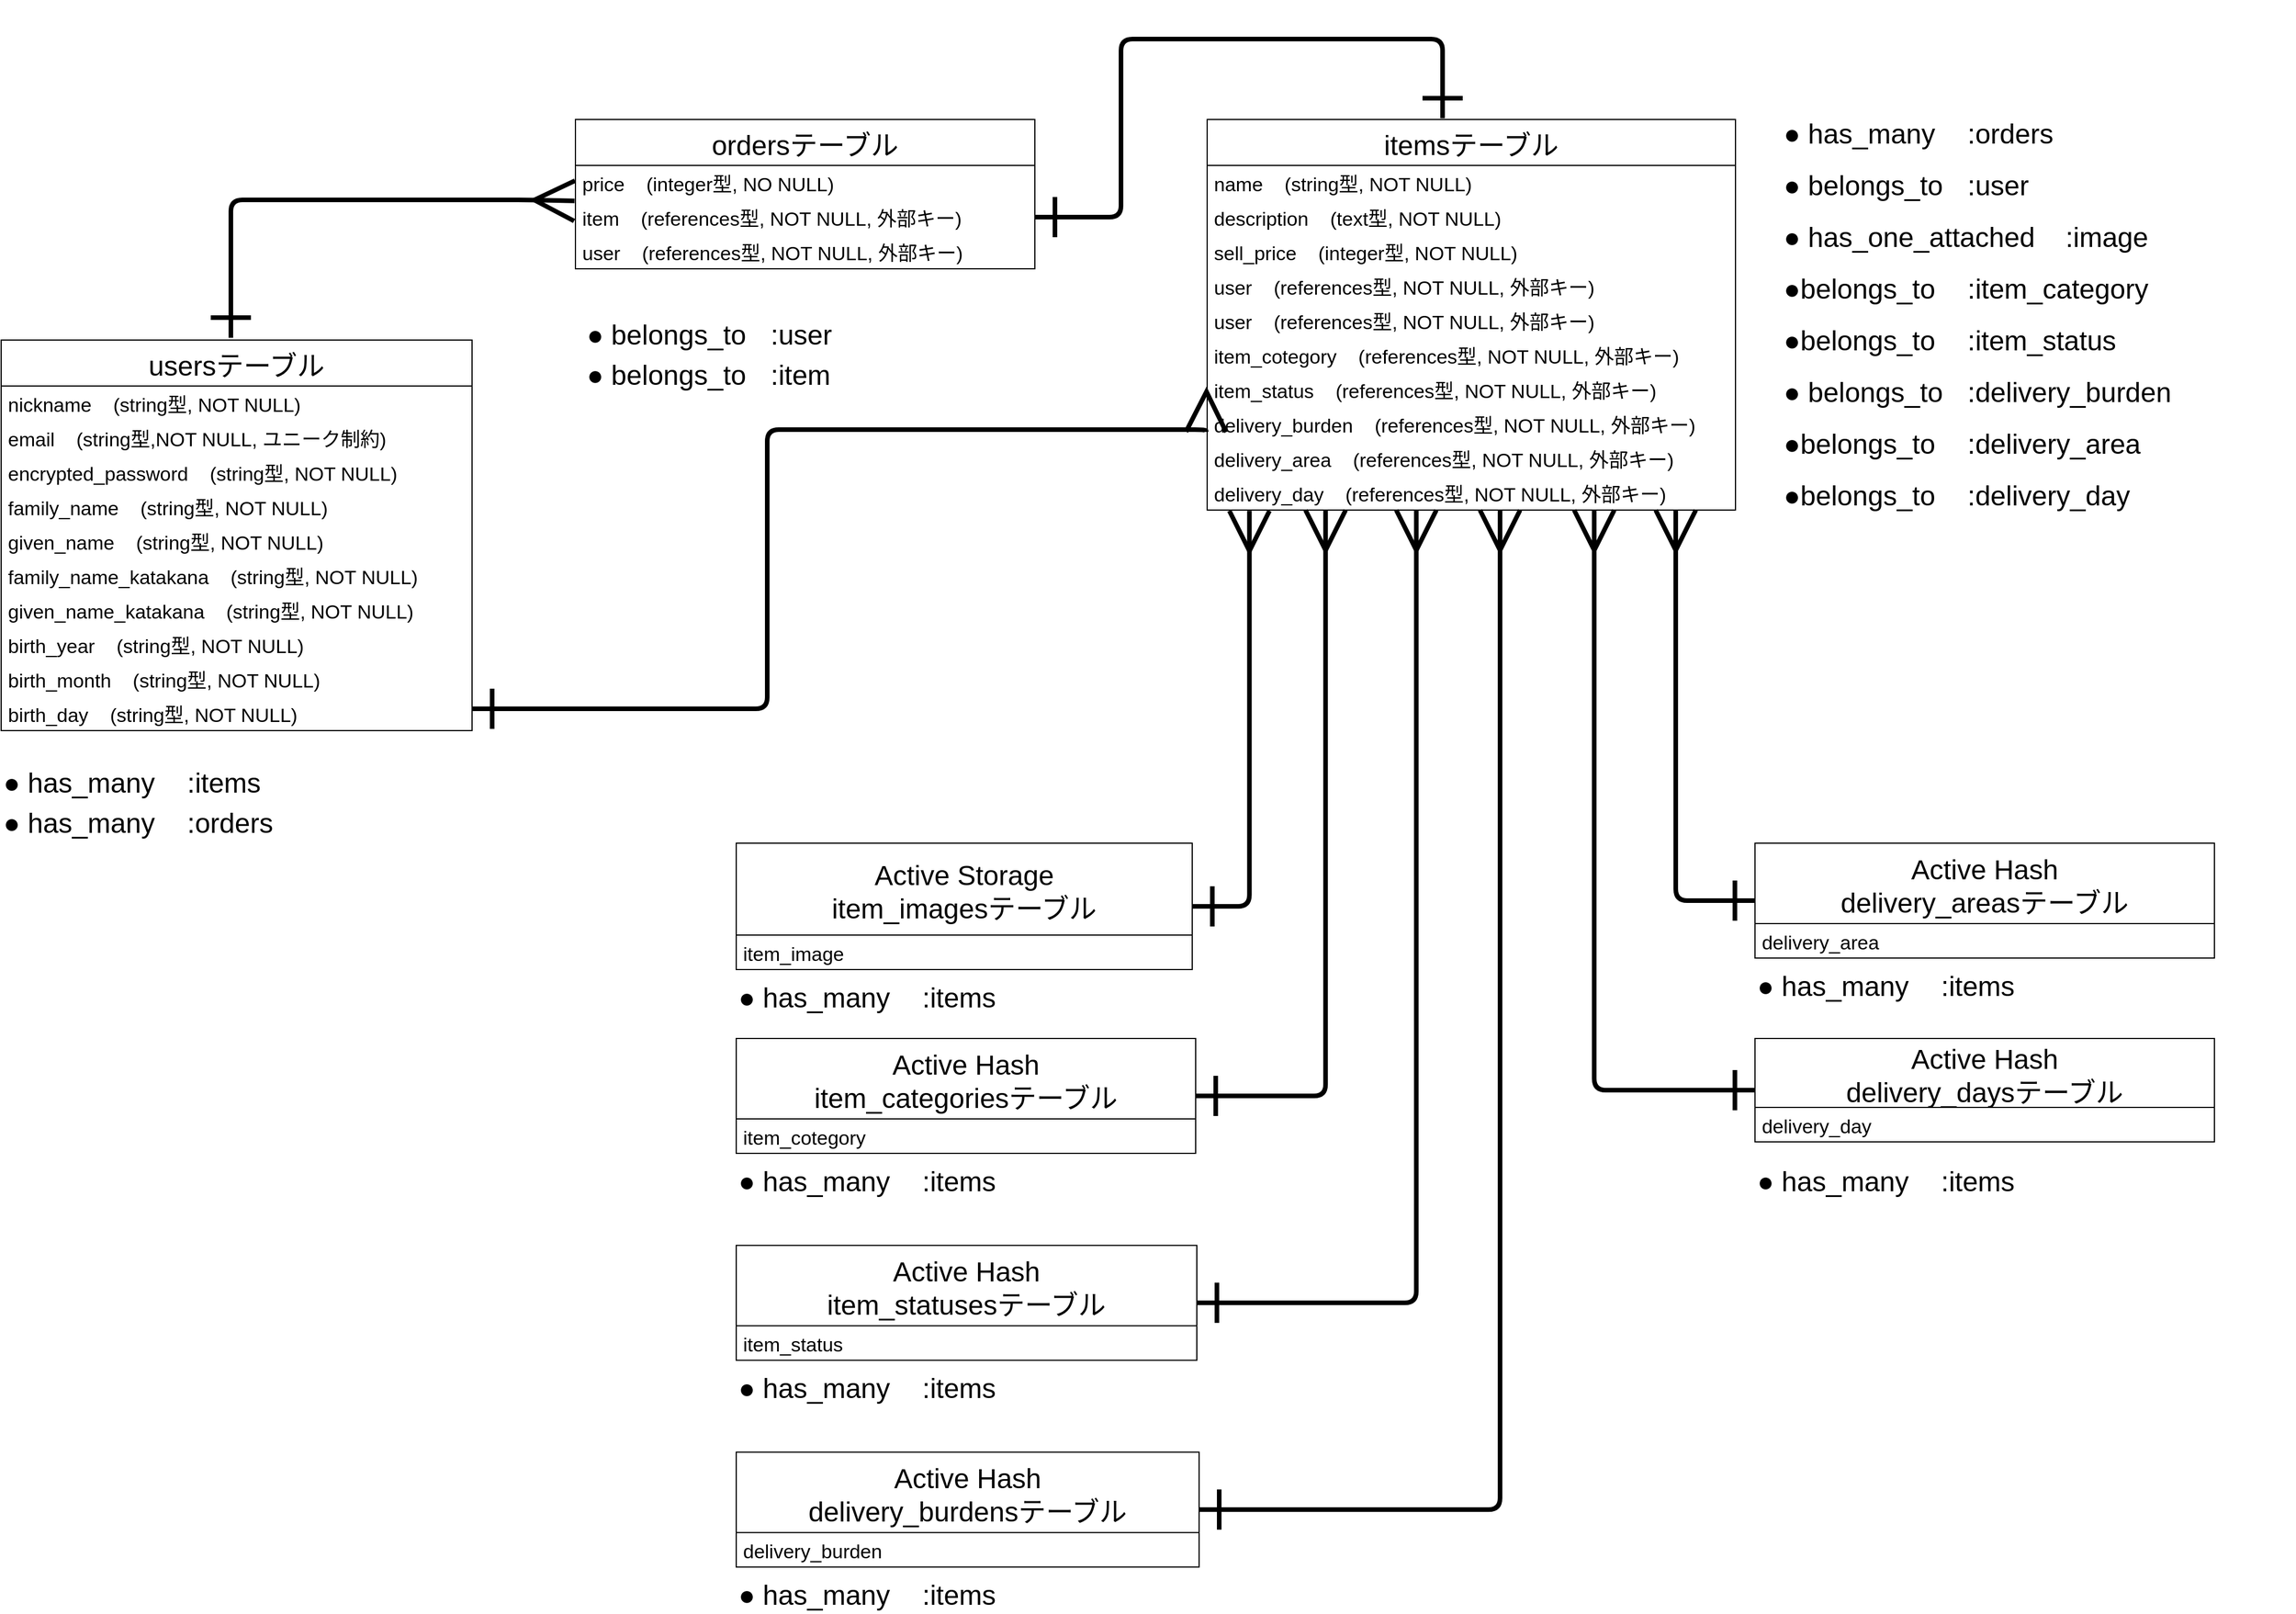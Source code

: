 <mxfile>
    <diagram id="Xmtam2rxInNMQM-JPKnE" name="ページ1">
        <mxGraphModel dx="1456" dy="1114" grid="1" gridSize="10" guides="1" tooltips="1" connect="1" arrows="1" fold="1" page="1" pageScale="1" pageWidth="2336" pageHeight="1654" math="0" shadow="0">
            <root>
                <mxCell id="0"/>
                <mxCell id="1" parent="0"/>
                <mxCell id="59" value="usersテーブル" style="swimlane;fontStyle=0;childLayout=stackLayout;horizontal=1;startSize=40;horizontalStack=0;resizeParent=1;resizeParentMax=0;resizeLast=0;collapsible=1;marginBottom=0;fontSize=24;" vertex="1" parent="1">
                    <mxGeometry x="193" y="432" width="410" height="340" as="geometry">
                        <mxRectangle x="20" y="140" width="110" height="30" as="alternateBounds"/>
                    </mxGeometry>
                </mxCell>
                <mxCell id="72" value="nickname    (string型, NOT NULL)  " style="text;strokeColor=none;fillColor=none;align=left;verticalAlign=middle;spacingLeft=4;spacingRight=4;overflow=hidden;points=[[0,0.5],[1,0.5]];portConstraint=eastwest;rotatable=0;fontSize=17;" vertex="1" parent="59">
                    <mxGeometry y="40" width="410" height="30" as="geometry"/>
                </mxCell>
                <mxCell id="73" value="email    (string型,NOT NULL, ユニーク制約)" style="text;strokeColor=none;fillColor=none;align=left;verticalAlign=middle;spacingLeft=4;spacingRight=4;overflow=hidden;points=[[0,0.5],[1,0.5]];portConstraint=eastwest;rotatable=0;fontSize=17;" vertex="1" parent="59">
                    <mxGeometry y="70" width="410" height="30" as="geometry"/>
                </mxCell>
                <mxCell id="62" value="encrypted_password    (string型, NOT NULL)" style="text;strokeColor=none;fillColor=none;align=left;verticalAlign=middle;spacingLeft=4;spacingRight=4;overflow=hidden;points=[[0,0.5],[1,0.5]];portConstraint=eastwest;rotatable=0;fontSize=17;" vertex="1" parent="59">
                    <mxGeometry y="100" width="410" height="30" as="geometry"/>
                </mxCell>
                <mxCell id="75" value="family_name    (string型, NOT NULL)" style="text;strokeColor=none;fillColor=none;align=left;verticalAlign=middle;spacingLeft=4;spacingRight=4;overflow=hidden;points=[[0,0.5],[1,0.5]];portConstraint=eastwest;rotatable=0;fontSize=17;" vertex="1" parent="59">
                    <mxGeometry y="130" width="410" height="30" as="geometry"/>
                </mxCell>
                <mxCell id="76" value="given_name    (string型, NOT NULL)" style="text;strokeColor=none;fillColor=none;align=left;verticalAlign=middle;spacingLeft=4;spacingRight=4;overflow=hidden;points=[[0,0.5],[1,0.5]];portConstraint=eastwest;rotatable=0;fontSize=17;" vertex="1" parent="59">
                    <mxGeometry y="160" width="410" height="30" as="geometry"/>
                </mxCell>
                <mxCell id="77" value="family_name_katakana    (string型, NOT NULL)" style="text;strokeColor=none;fillColor=none;align=left;verticalAlign=middle;spacingLeft=4;spacingRight=4;overflow=hidden;points=[[0,0.5],[1,0.5]];portConstraint=eastwest;rotatable=0;fontSize=17;" vertex="1" parent="59">
                    <mxGeometry y="190" width="410" height="30" as="geometry"/>
                </mxCell>
                <mxCell id="78" value="given_name_katakana    (string型, NOT NULL)" style="text;strokeColor=none;fillColor=none;align=left;verticalAlign=middle;spacingLeft=4;spacingRight=4;overflow=hidden;points=[[0,0.5],[1,0.5]];portConstraint=eastwest;rotatable=0;fontSize=17;" vertex="1" parent="59">
                    <mxGeometry y="220" width="410" height="30" as="geometry"/>
                </mxCell>
                <mxCell id="79" value="birth_year    (string型, NOT NULL)" style="text;strokeColor=none;fillColor=none;align=left;verticalAlign=middle;spacingLeft=4;spacingRight=4;overflow=hidden;points=[[0,0.5],[1,0.5]];portConstraint=eastwest;rotatable=0;fontSize=17;" vertex="1" parent="59">
                    <mxGeometry y="250" width="410" height="30" as="geometry"/>
                </mxCell>
                <mxCell id="80" value="birth_month    (string型, NOT NULL)" style="text;strokeColor=none;fillColor=none;align=left;verticalAlign=middle;spacingLeft=4;spacingRight=4;overflow=hidden;points=[[0,0.5],[1,0.5]];portConstraint=eastwest;rotatable=0;fontSize=17;" vertex="1" parent="59">
                    <mxGeometry y="280" width="410" height="30" as="geometry"/>
                </mxCell>
                <mxCell id="81" value="birth_day    (string型, NOT NULL)" style="text;strokeColor=none;fillColor=none;align=left;verticalAlign=middle;spacingLeft=4;spacingRight=4;overflow=hidden;points=[[0,0.5],[1,0.5]];portConstraint=eastwest;rotatable=0;fontSize=17;" vertex="1" parent="59">
                    <mxGeometry y="310" width="410" height="30" as="geometry"/>
                </mxCell>
                <mxCell id="82" value="itemsテーブル" style="swimlane;fontStyle=0;childLayout=stackLayout;horizontal=1;startSize=40;horizontalStack=0;resizeParent=1;resizeParentMax=0;resizeLast=0;collapsible=1;marginBottom=0;fontSize=24;" vertex="1" parent="1">
                    <mxGeometry x="1243" y="240" width="460" height="340" as="geometry">
                        <mxRectangle x="20" y="140" width="110" height="30" as="alternateBounds"/>
                    </mxGeometry>
                </mxCell>
                <mxCell id="83" value="name    (string型, NOT NULL)" style="text;strokeColor=none;fillColor=none;align=left;verticalAlign=middle;spacingLeft=4;spacingRight=4;overflow=hidden;points=[[0,0.5],[1,0.5]];portConstraint=eastwest;rotatable=0;fontSize=17;" vertex="1" parent="82">
                    <mxGeometry y="40" width="460" height="30" as="geometry"/>
                </mxCell>
                <mxCell id="84" value="description    (text型, NOT NULL)" style="text;strokeColor=none;fillColor=none;align=left;verticalAlign=middle;spacingLeft=4;spacingRight=4;overflow=hidden;points=[[0,0.5],[1,0.5]];portConstraint=eastwest;rotatable=0;fontSize=17;" vertex="1" parent="82">
                    <mxGeometry y="70" width="460" height="30" as="geometry"/>
                </mxCell>
                <mxCell id="85" value="sell_price    (integer型, NOT NULL)" style="text;strokeColor=none;fillColor=none;align=left;verticalAlign=middle;spacingLeft=4;spacingRight=4;overflow=hidden;points=[[0,0.5],[1,0.5]];portConstraint=eastwest;rotatable=0;fontSize=17;" vertex="1" parent="82">
                    <mxGeometry y="100" width="460" height="30" as="geometry"/>
                </mxCell>
                <mxCell id="227" value="user    (references型, NOT NULL, 外部キー)" style="text;strokeColor=none;fillColor=none;align=left;verticalAlign=middle;spacingLeft=4;spacingRight=4;overflow=hidden;points=[[0,0.5],[1,0.5]];portConstraint=eastwest;rotatable=0;fontSize=17;" vertex="1" parent="82">
                    <mxGeometry y="130" width="460" height="30" as="geometry"/>
                </mxCell>
                <mxCell id="228" value="user    (references型, NOT NULL, 外部キー)" style="text;strokeColor=none;fillColor=none;align=left;verticalAlign=middle;spacingLeft=4;spacingRight=4;overflow=hidden;points=[[0,0.5],[1,0.5]];portConstraint=eastwest;rotatable=0;fontSize=17;" vertex="1" parent="82">
                    <mxGeometry y="160" width="460" height="30" as="geometry"/>
                </mxCell>
                <mxCell id="229" value="item_cotegory    (references型, NOT NULL, 外部キー)" style="text;strokeColor=none;fillColor=none;align=left;verticalAlign=middle;spacingLeft=4;spacingRight=4;overflow=hidden;points=[[0,0.5],[1,0.5]];portConstraint=eastwest;rotatable=0;fontSize=17;" vertex="1" parent="82">
                    <mxGeometry y="190" width="460" height="30" as="geometry"/>
                </mxCell>
                <mxCell id="230" value="item_status    (references型, NOT NULL, 外部キー)" style="text;strokeColor=none;fillColor=none;align=left;verticalAlign=middle;spacingLeft=4;spacingRight=4;overflow=hidden;points=[[0,0.5],[1,0.5]];portConstraint=eastwest;rotatable=0;fontSize=17;" vertex="1" parent="82">
                    <mxGeometry y="220" width="460" height="30" as="geometry"/>
                </mxCell>
                <mxCell id="231" value="delivery_burden    (references型, NOT NULL, 外部キー)" style="text;strokeColor=none;fillColor=none;align=left;verticalAlign=middle;spacingLeft=4;spacingRight=4;overflow=hidden;points=[[0,0.5],[1,0.5]];portConstraint=eastwest;rotatable=0;fontSize=17;" vertex="1" parent="82">
                    <mxGeometry y="250" width="460" height="30" as="geometry"/>
                </mxCell>
                <mxCell id="232" value="delivery_area    (references型, NOT NULL, 外部キー)" style="text;strokeColor=none;fillColor=none;align=left;verticalAlign=middle;spacingLeft=4;spacingRight=4;overflow=hidden;points=[[0,0.5],[1,0.5]];portConstraint=eastwest;rotatable=0;fontSize=17;" vertex="1" parent="82">
                    <mxGeometry y="280" width="460" height="30" as="geometry"/>
                </mxCell>
                <mxCell id="233" value="delivery_day    (references型, NOT NULL, 外部キー)" style="text;strokeColor=none;fillColor=none;align=left;verticalAlign=middle;spacingLeft=4;spacingRight=4;overflow=hidden;points=[[0,0.5],[1,0.5]];portConstraint=eastwest;rotatable=0;fontSize=17;" vertex="1" parent="82">
                    <mxGeometry y="310" width="460" height="30" as="geometry"/>
                </mxCell>
                <mxCell id="94" value="ordersテーブル" style="swimlane;fontStyle=0;childLayout=stackLayout;horizontal=1;startSize=40;horizontalStack=0;resizeParent=1;resizeParentMax=0;resizeLast=0;collapsible=1;marginBottom=0;fontSize=24;" vertex="1" parent="1">
                    <mxGeometry x="693" y="240" width="400" height="130" as="geometry">
                        <mxRectangle x="20" y="140" width="110" height="30" as="alternateBounds"/>
                    </mxGeometry>
                </mxCell>
                <mxCell id="95" value="price    (integer型, NO NULL)" style="text;strokeColor=none;fillColor=none;align=left;verticalAlign=middle;spacingLeft=4;spacingRight=4;overflow=hidden;points=[[0,0.5],[1,0.5]];portConstraint=eastwest;rotatable=0;fontSize=17;" vertex="1" parent="94">
                    <mxGeometry y="40" width="400" height="30" as="geometry"/>
                </mxCell>
                <mxCell id="96" value="item    (references型, NOT NULL, 外部キー)" style="text;strokeColor=none;fillColor=none;align=left;verticalAlign=middle;spacingLeft=4;spacingRight=4;overflow=hidden;points=[[0,0.5],[1,0.5]];portConstraint=eastwest;rotatable=0;fontSize=17;" vertex="1" parent="94">
                    <mxGeometry y="70" width="400" height="30" as="geometry"/>
                </mxCell>
                <mxCell id="97" value="user    (references型, NOT NULL, 外部キー)" style="text;strokeColor=none;fillColor=none;align=left;verticalAlign=middle;spacingLeft=4;spacingRight=4;overflow=hidden;points=[[0,0.5],[1,0.5]];portConstraint=eastwest;rotatable=0;fontSize=17;" vertex="1" parent="94">
                    <mxGeometry y="100" width="400" height="30" as="geometry"/>
                </mxCell>
                <mxCell id="108" style="edgeStyle=orthogonalEdgeStyle;html=1;jumpSize=7;strokeWidth=4;endArrow=ERmany;endFill=0;endSize=30;fontSize=15;startArrow=ERone;startFill=0;startSize=30;entryX=-0.002;entryY=0.028;entryDx=0;entryDy=0;entryPerimeter=0;" edge="1" parent="1" target="96">
                    <mxGeometry relative="1" as="geometry">
                        <mxPoint x="393" y="430" as="sourcePoint"/>
                        <mxPoint x="653" y="295" as="targetPoint"/>
                        <Array as="points">
                            <mxPoint x="393" y="310"/>
                            <mxPoint x="653" y="310"/>
                        </Array>
                    </mxGeometry>
                </mxCell>
                <mxCell id="118" value="Active Storage&#10;item_imagesテーブル" style="swimlane;fontStyle=0;childLayout=stackLayout;horizontal=1;startSize=80;horizontalStack=0;resizeParent=1;resizeParentMax=0;resizeLast=0;collapsible=1;marginBottom=0;fontSize=24;" vertex="1" parent="1">
                    <mxGeometry x="833" y="870" width="397" height="110" as="geometry"/>
                </mxCell>
                <mxCell id="119" value="item_image" style="text;strokeColor=none;fillColor=none;align=left;verticalAlign=middle;spacingLeft=4;spacingRight=4;overflow=hidden;points=[[0,0.5],[1,0.5]];portConstraint=eastwest;rotatable=0;fontSize=17;" vertex="1" parent="118">
                    <mxGeometry y="80" width="397" height="30" as="geometry"/>
                </mxCell>
                <mxCell id="146" value="Active Hash&#10;item_categoriesテーブル" style="swimlane;fontStyle=0;childLayout=stackLayout;horizontal=1;startSize=70;horizontalStack=0;resizeParent=1;resizeParentMax=0;resizeLast=0;collapsible=1;marginBottom=0;fontSize=24;" vertex="1" parent="1">
                    <mxGeometry x="833" y="1040" width="400" height="100" as="geometry"/>
                </mxCell>
                <mxCell id="147" value="item_cotegory" style="text;strokeColor=none;fillColor=none;align=left;verticalAlign=middle;spacingLeft=4;spacingRight=4;overflow=hidden;points=[[0,0.5],[1,0.5]];portConstraint=eastwest;rotatable=0;fontSize=17;" vertex="1" parent="146">
                    <mxGeometry y="70" width="400" height="30" as="geometry"/>
                </mxCell>
                <mxCell id="152" value="Active Hash&#10;item_statusesテーブル" style="swimlane;fontStyle=0;childLayout=stackLayout;horizontal=1;startSize=70;horizontalStack=0;resizeParent=1;resizeParentMax=0;resizeLast=0;collapsible=1;marginBottom=0;fontSize=24;" vertex="1" parent="1">
                    <mxGeometry x="833" y="1220.09" width="401" height="100" as="geometry"/>
                </mxCell>
                <mxCell id="153" value="item_status" style="text;strokeColor=none;fillColor=none;align=left;verticalAlign=middle;spacingLeft=4;spacingRight=4;overflow=hidden;points=[[0,0.5],[1,0.5]];portConstraint=eastwest;rotatable=0;fontSize=17;" vertex="1" parent="152">
                    <mxGeometry y="70" width="401" height="30" as="geometry"/>
                </mxCell>
                <mxCell id="181" value="Active Hash&#10;delivery_burdensテーブル" style="swimlane;fontStyle=0;childLayout=stackLayout;horizontal=1;startSize=70;horizontalStack=0;resizeParent=1;resizeParentMax=0;resizeLast=0;collapsible=1;marginBottom=0;fontSize=24;" vertex="1" parent="1">
                    <mxGeometry x="833" y="1400.09" width="403" height="100" as="geometry"/>
                </mxCell>
                <mxCell id="182" value="delivery_burden" style="text;strokeColor=none;fillColor=none;align=left;verticalAlign=middle;spacingLeft=4;spacingRight=4;overflow=hidden;points=[[0,0.5],[1,0.5]];portConstraint=eastwest;rotatable=0;fontSize=17;" vertex="1" parent="181">
                    <mxGeometry y="70" width="403" height="30" as="geometry"/>
                </mxCell>
                <mxCell id="184" style="edgeStyle=orthogonalEdgeStyle;jumpSize=7;html=1;exitX=1;exitY=0.5;exitDx=0;exitDy=0;fontFamily=Helvetica;fontSize=17;startArrow=ERone;startFill=0;endArrow=ERone;endFill=0;startSize=30;endSize=30;strokeWidth=4;" edge="1" parent="1" source="96">
                    <mxGeometry relative="1" as="geometry">
                        <mxPoint x="1448" y="239" as="targetPoint"/>
                        <Array as="points">
                            <mxPoint x="1168" y="325"/>
                            <mxPoint x="1168" y="170"/>
                            <mxPoint x="1448" y="170"/>
                            <mxPoint x="1448" y="239"/>
                        </Array>
                    </mxGeometry>
                </mxCell>
                <mxCell id="186" value="Active Hash&#10;delivery_areasテーブル" style="swimlane;fontStyle=0;childLayout=stackLayout;horizontal=1;startSize=70;horizontalStack=0;resizeParent=1;resizeParentMax=0;resizeLast=0;collapsible=1;marginBottom=0;fontSize=24;" vertex="1" parent="1">
                    <mxGeometry x="1719.98" y="870" width="400" height="100" as="geometry"/>
                </mxCell>
                <mxCell id="187" value="delivery_area" style="text;strokeColor=none;fillColor=none;align=left;verticalAlign=middle;spacingLeft=4;spacingRight=4;overflow=hidden;points=[[0,0.5],[1,0.5]];portConstraint=eastwest;rotatable=0;fontSize=17;" vertex="1" parent="186">
                    <mxGeometry y="70" width="400" height="30" as="geometry"/>
                </mxCell>
                <mxCell id="188" value="Active Hash&#10;delivery_daysテーブル" style="swimlane;fontStyle=0;childLayout=stackLayout;horizontal=1;startSize=60;horizontalStack=0;resizeParent=1;resizeParentMax=0;resizeLast=0;collapsible=1;marginBottom=0;fontSize=24;" vertex="1" parent="1">
                    <mxGeometry x="1719.98" y="1040" width="400" height="90" as="geometry"/>
                </mxCell>
                <mxCell id="189" value="delivery_day" style="text;strokeColor=none;fillColor=none;align=left;verticalAlign=middle;spacingLeft=4;spacingRight=4;overflow=hidden;points=[[0,0.5],[1,0.5]];portConstraint=eastwest;rotatable=0;fontSize=17;" vertex="1" parent="188">
                    <mxGeometry y="60" width="400" height="30" as="geometry"/>
                </mxCell>
                <mxCell id="193" value="" style="endArrow=ERmany;html=1;fontFamily=Helvetica;fontSize=17;startSize=30;endSize=30;strokeWidth=4;jumpSize=7;edgeStyle=orthogonalEdgeStyle;startArrow=ERone;startFill=0;endFill=0;entryX=0.08;entryY=1.022;entryDx=0;entryDy=0;entryPerimeter=0;" edge="1" parent="1" target="233">
                    <mxGeometry width="50" height="50" relative="1" as="geometry">
                        <mxPoint x="1230" y="925" as="sourcePoint"/>
                        <mxPoint x="1280" y="620" as="targetPoint"/>
                        <Array as="points">
                            <mxPoint x="1280" y="925"/>
                        </Array>
                    </mxGeometry>
                </mxCell>
                <mxCell id="196" value="" style="endArrow=ERmany;html=1;fontFamily=Helvetica;fontSize=17;startSize=30;endSize=30;strokeWidth=4;jumpSize=7;edgeStyle=orthogonalEdgeStyle;startArrow=ERone;startFill=0;endFill=0;exitX=1;exitY=0.5;exitDx=0;exitDy=0;" edge="1" parent="1" source="146">
                    <mxGeometry width="50" height="50" relative="1" as="geometry">
                        <mxPoint x="1245.6" y="1109.67" as="sourcePoint"/>
                        <mxPoint x="1346.111" y="580" as="targetPoint"/>
                        <Array as="points">
                            <mxPoint x="1346" y="1090"/>
                        </Array>
                    </mxGeometry>
                </mxCell>
                <mxCell id="197" value="" style="endArrow=ERmany;html=1;fontFamily=Helvetica;fontSize=17;startSize=30;endSize=30;strokeWidth=4;jumpSize=7;edgeStyle=orthogonalEdgeStyle;startArrow=ERone;startFill=0;endFill=0;exitX=1;exitY=0.5;exitDx=0;exitDy=0;" edge="1" parent="1" source="152">
                    <mxGeometry width="50" height="50" relative="1" as="geometry">
                        <mxPoint x="1266" y="1270.09" as="sourcePoint"/>
                        <mxPoint x="1425.111" y="580" as="targetPoint"/>
                        <Array as="points">
                            <mxPoint x="1425" y="1270"/>
                        </Array>
                    </mxGeometry>
                </mxCell>
                <mxCell id="198" value="" style="endArrow=ERmany;html=1;fontFamily=Helvetica;fontSize=17;startSize=30;endSize=30;strokeWidth=4;jumpSize=7;edgeStyle=orthogonalEdgeStyle;startArrow=ERone;startFill=0;endFill=0;exitX=1;exitY=0.5;exitDx=0;exitDy=0;" edge="1" parent="1" source="181">
                    <mxGeometry width="50" height="50" relative="1" as="geometry">
                        <mxPoint x="1284" y="1450.09" as="sourcePoint"/>
                        <mxPoint x="1498.0" y="580" as="targetPoint"/>
                        <Array as="points">
                            <mxPoint x="1498" y="1450"/>
                        </Array>
                    </mxGeometry>
                </mxCell>
                <mxCell id="211" value="" style="endArrow=ERmany;html=1;fontFamily=Helvetica;fontSize=17;startSize=30;endSize=30;strokeWidth=4;jumpSize=7;edgeStyle=orthogonalEdgeStyle;startArrow=ERone;startFill=0;endFill=0;exitX=0;exitY=0.5;exitDx=0;exitDy=0;" edge="1" parent="1" source="186">
                    <mxGeometry width="50" height="50" relative="1" as="geometry">
                        <mxPoint x="1719.98" y="943" as="sourcePoint"/>
                        <mxPoint x="1650.98" y="580" as="targetPoint"/>
                        <Array as="points">
                            <mxPoint x="1651" y="920"/>
                        </Array>
                    </mxGeometry>
                </mxCell>
                <mxCell id="212" value="" style="endArrow=ERmany;html=1;fontFamily=Helvetica;fontSize=17;startSize=30;endSize=30;strokeWidth=4;jumpSize=7;edgeStyle=orthogonalEdgeStyle;startArrow=ERone;startFill=0;endFill=0;exitX=0;exitY=0.5;exitDx=0;exitDy=0;entryX=0.587;entryY=1;entryDx=0;entryDy=0;entryPerimeter=0;" edge="1" parent="1" source="188">
                    <mxGeometry width="50" height="50" relative="1" as="geometry">
                        <mxPoint x="1689.98" y="1090" as="sourcePoint"/>
                        <mxPoint x="1580" y="580" as="targetPoint"/>
                        <Array as="points">
                            <mxPoint x="1579.98" y="1085"/>
                        </Array>
                    </mxGeometry>
                </mxCell>
                <mxCell id="214" value="● has_many&lt;span style=&quot;white-space: pre&quot;&gt;&#9;&lt;/span&gt;:items" style="text;html=1;strokeColor=none;fillColor=none;align=left;verticalAlign=middle;whiteSpace=wrap;rounded=0;fontSize=24;" vertex="1" parent="1">
                    <mxGeometry x="833" y="990" width="270" height="30" as="geometry"/>
                </mxCell>
                <mxCell id="215" value="● has_many&lt;span style=&quot;white-space: pre&quot;&gt;&#9;&lt;/span&gt;:items" style="text;html=1;strokeColor=none;fillColor=none;align=left;verticalAlign=middle;whiteSpace=wrap;rounded=0;fontSize=24;" vertex="1" parent="1">
                    <mxGeometry x="833" y="1150" width="270" height="30" as="geometry"/>
                </mxCell>
                <mxCell id="216" value="● has_many&lt;span style=&quot;white-space: pre&quot;&gt;&#9;&lt;/span&gt;:items" style="text;html=1;strokeColor=none;fillColor=none;align=left;verticalAlign=middle;whiteSpace=wrap;rounded=0;fontSize=24;" vertex="1" parent="1">
                    <mxGeometry x="833" y="1330" width="270" height="30" as="geometry"/>
                </mxCell>
                <mxCell id="218" value="● has_many&lt;span style=&quot;white-space: pre&quot;&gt;&#9;&lt;/span&gt;:items" style="text;html=1;strokeColor=none;fillColor=none;align=left;verticalAlign=middle;whiteSpace=wrap;rounded=0;fontSize=24;" vertex="1" parent="1">
                    <mxGeometry x="833" y="1510" width="270" height="30" as="geometry"/>
                </mxCell>
                <mxCell id="219" value="● has_many&lt;span style=&quot;white-space: pre&quot;&gt;&#9;&lt;/span&gt;:items" style="text;html=1;strokeColor=none;fillColor=none;align=left;verticalAlign=middle;whiteSpace=wrap;rounded=0;fontSize=24;" vertex="1" parent="1">
                    <mxGeometry x="1719.98" y="1150" width="270" height="30" as="geometry"/>
                </mxCell>
                <mxCell id="220" value="● has_many&lt;span style=&quot;white-space: pre&quot;&gt;&#9;&lt;/span&gt;:items" style="text;html=1;strokeColor=none;fillColor=none;align=left;verticalAlign=middle;whiteSpace=wrap;rounded=0;fontSize=24;" vertex="1" parent="1">
                    <mxGeometry x="1719.98" y="980" width="270" height="30" as="geometry"/>
                </mxCell>
                <mxCell id="221" value="" style="group" vertex="1" connectable="0" parent="1">
                    <mxGeometry x="1743" y="230" width="447" height="360" as="geometry"/>
                </mxCell>
                <mxCell id="204" value="●belongs_to&lt;span style=&quot;white-space: pre&quot;&gt;&#9;&lt;/span&gt;:item_status" style="text;html=1;strokeColor=none;fillColor=none;align=left;verticalAlign=middle;whiteSpace=wrap;rounded=0;fontSize=24;" vertex="1" parent="221">
                    <mxGeometry y="180" width="447" height="45" as="geometry"/>
                </mxCell>
                <mxCell id="142" value="● has_many&lt;span style=&quot;white-space: pre&quot;&gt;&#9;&lt;/span&gt;:orders" style="text;html=1;strokeColor=none;fillColor=none;align=left;verticalAlign=middle;whiteSpace=wrap;rounded=0;fontSize=24;" vertex="1" parent="221">
                    <mxGeometry width="447" height="45" as="geometry"/>
                </mxCell>
                <mxCell id="143" value="● belongs_to&lt;span style=&quot;white-space: pre&quot;&gt;&#9;&lt;/span&gt;:user" style="text;html=1;strokeColor=none;fillColor=none;align=left;verticalAlign=middle;whiteSpace=wrap;rounded=0;fontSize=24;" vertex="1" parent="221">
                    <mxGeometry y="45" width="447" height="45" as="geometry"/>
                </mxCell>
                <mxCell id="144" value="● has_one_attached&amp;nbsp; &amp;nbsp; :image" style="text;html=1;strokeColor=none;fillColor=none;align=left;verticalAlign=middle;whiteSpace=wrap;rounded=0;fontSize=24;" vertex="1" parent="221">
                    <mxGeometry y="90" width="447" height="45" as="geometry"/>
                </mxCell>
                <mxCell id="145" value="●belongs_to&lt;span style=&quot;white-space: pre&quot;&gt;&#9;&lt;/span&gt;:item_category" style="text;html=1;strokeColor=none;fillColor=none;align=left;verticalAlign=middle;whiteSpace=wrap;rounded=0;fontSize=24;" vertex="1" parent="221">
                    <mxGeometry y="135" width="447" height="45" as="geometry"/>
                </mxCell>
                <mxCell id="205" value="●belongs_to&lt;span style=&quot;white-space: pre&quot;&gt;&#9;&lt;/span&gt;:delivery_area" style="text;html=1;strokeColor=none;fillColor=none;align=left;verticalAlign=middle;whiteSpace=wrap;rounded=0;fontSize=24;" vertex="1" parent="221">
                    <mxGeometry y="270" width="447" height="45" as="geometry"/>
                </mxCell>
                <mxCell id="206" value="●belongs_to&lt;span style=&quot;white-space: pre&quot;&gt;&#9;&lt;/span&gt;:delivery_day" style="text;html=1;strokeColor=none;fillColor=none;align=left;verticalAlign=middle;whiteSpace=wrap;rounded=0;fontSize=24;" vertex="1" parent="221">
                    <mxGeometry y="315" width="447" height="45" as="geometry"/>
                </mxCell>
                <mxCell id="209" value="● belongs_to&lt;span style=&quot;white-space: pre&quot;&gt;&#9;&lt;/span&gt;:delivery_burden" style="text;html=1;strokeColor=none;fillColor=none;align=left;verticalAlign=middle;whiteSpace=wrap;rounded=0;fontSize=24;" vertex="1" parent="221">
                    <mxGeometry y="225" width="447" height="45" as="geometry"/>
                </mxCell>
                <mxCell id="223" style="edgeStyle=orthogonalEdgeStyle;jumpSize=7;html=1;fontFamily=Helvetica;fontSize=24;startArrow=ERmany;startFill=0;endArrow=ERone;endFill=0;startSize=30;endSize=30;strokeWidth=4;exitX=-0.002;exitY=-0.267;exitDx=0;exitDy=0;exitPerimeter=0;" edge="1" parent="1" source="232">
                    <mxGeometry relative="1" as="geometry">
                        <mxPoint x="603" y="753" as="targetPoint"/>
                        <mxPoint x="1243" y="540" as="sourcePoint"/>
                        <Array as="points">
                            <mxPoint x="860" y="510"/>
                            <mxPoint x="860" y="753"/>
                        </Array>
                    </mxGeometry>
                </mxCell>
                <mxCell id="225" value="" style="group" vertex="1" connectable="0" parent="1">
                    <mxGeometry x="701" y="410" width="300" height="70" as="geometry"/>
                </mxCell>
                <mxCell id="131" value="● belongs_to&lt;span style=&quot;white-space: pre&quot;&gt;&#9;&lt;/span&gt;:user" style="text;html=1;strokeColor=none;fillColor=none;align=left;verticalAlign=middle;whiteSpace=wrap;rounded=0;fontSize=24;" vertex="1" parent="225">
                    <mxGeometry width="300" height="35" as="geometry"/>
                </mxCell>
                <mxCell id="138" value="● belongs_to&lt;span style=&quot;white-space: pre&quot;&gt;&#9;&lt;/span&gt;:item" style="text;html=1;strokeColor=none;fillColor=none;align=left;verticalAlign=middle;whiteSpace=wrap;rounded=0;fontSize=24;" vertex="1" parent="225">
                    <mxGeometry y="35" width="300" height="35" as="geometry"/>
                </mxCell>
                <mxCell id="226" value="" style="group" vertex="1" connectable="0" parent="1">
                    <mxGeometry x="193" y="800" width="360" height="70" as="geometry"/>
                </mxCell>
                <mxCell id="140" value="● has_many&lt;span style=&quot;white-space: pre&quot;&gt;&#9;&lt;/span&gt;:items" style="text;html=1;strokeColor=none;fillColor=none;align=left;verticalAlign=middle;whiteSpace=wrap;rounded=0;fontSize=24;" vertex="1" parent="226">
                    <mxGeometry width="360.0" height="35" as="geometry"/>
                </mxCell>
                <mxCell id="141" value="● has_many&lt;span style=&quot;white-space: pre&quot;&gt;&#9;&lt;/span&gt;:orders" style="text;html=1;strokeColor=none;fillColor=none;align=left;verticalAlign=middle;whiteSpace=wrap;rounded=0;fontSize=24;" vertex="1" parent="226">
                    <mxGeometry y="35" width="360.0" height="35" as="geometry"/>
                </mxCell>
            </root>
        </mxGraphModel>
    </diagram>
</mxfile>